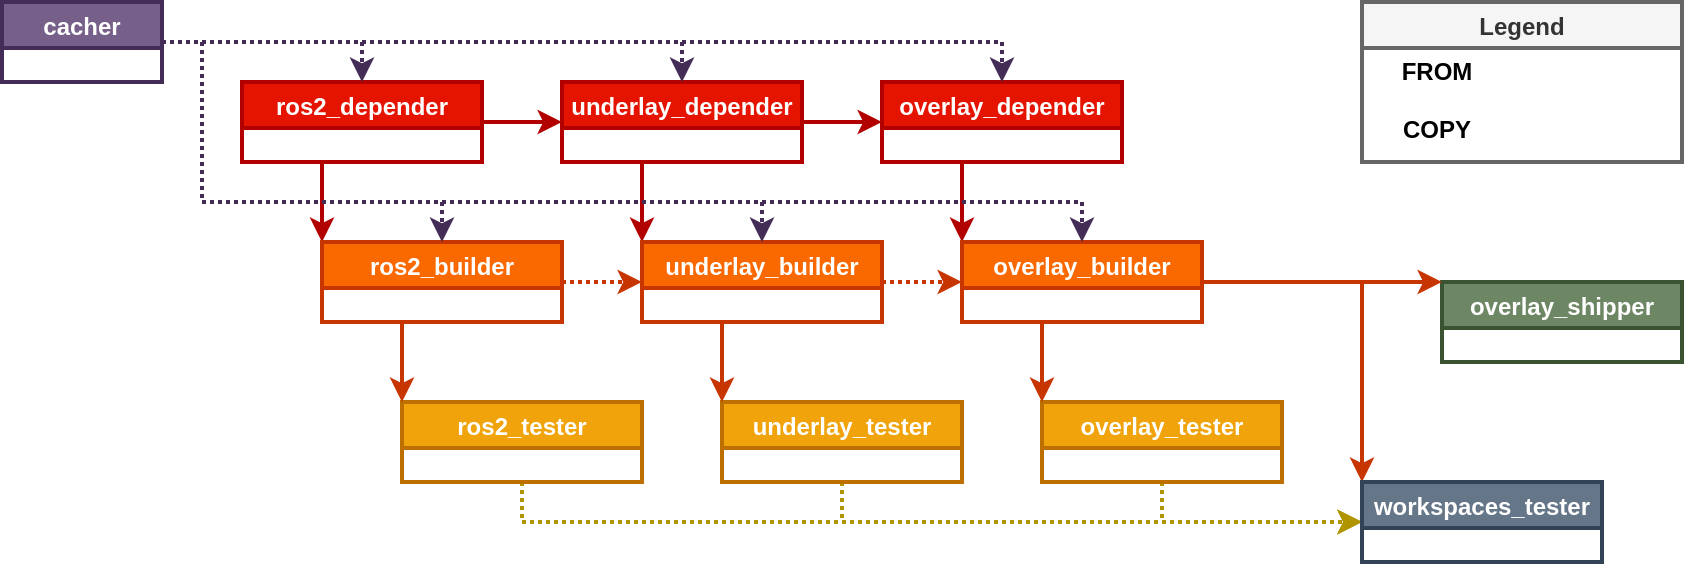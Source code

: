 <mxfile version="13.1.3">
    <diagram id="RjcjVuEInLvihBYfl9KC" name="Page-1">
        <mxGraphModel dx="1676" dy="1016" grid="0" gridSize="10" guides="1" tooltips="1" connect="1" arrows="1" fold="1" page="1" pageScale="1" pageWidth="1600" pageHeight="900" background="none" math="0" shadow="0">
            <root>
                <mxCell id="0"/>
                <mxCell id="1" parent="0"/>
                <mxCell id="14" value="cacher" style="swimlane;strokeColor=#432D57;fillColor=#76608a;fontColor=#ffffff;strokeWidth=2;" parent="1" vertex="1">
                    <mxGeometry x="40" y="40" width="80" height="40" as="geometry">
                        <mxRectangle x="420" y="20" width="70" height="23" as="alternateBounds"/>
                    </mxGeometry>
                </mxCell>
                <mxCell id="19" style="edgeStyle=orthogonalEdgeStyle;rounded=0;orthogonalLoop=1;jettySize=auto;html=1;exitX=1;exitY=0.5;exitDx=0;exitDy=0;fillColor=#e51400;strokeColor=#B20000;entryX=0;entryY=0.5;entryDx=0;entryDy=0;strokeWidth=2;" edge="1" parent="1" source="15" target="16">
                    <mxGeometry relative="1" as="geometry">
                        <mxPoint x="360" y="120" as="targetPoint"/>
                        <Array as="points">
                            <mxPoint x="320" y="100"/>
                            <mxPoint x="320" y="100"/>
                        </Array>
                    </mxGeometry>
                </mxCell>
                <mxCell id="31" style="edgeStyle=orthogonalEdgeStyle;rounded=0;orthogonalLoop=1;jettySize=auto;html=1;exitX=0.25;exitY=1;exitDx=0;exitDy=0;entryX=0;entryY=0;entryDx=0;entryDy=0;fillColor=#e51400;strokeColor=#B20000;strokeWidth=2;" edge="1" parent="1" source="15" target="27">
                    <mxGeometry relative="1" as="geometry">
                        <mxPoint x="330" y="260" as="targetPoint"/>
                        <Array as="points">
                            <mxPoint x="200" y="120"/>
                        </Array>
                    </mxGeometry>
                </mxCell>
                <mxCell id="15" value="ros2_depender" style="swimlane;strokeColor=#B20000;fillColor=#e51400;fontColor=#ffffff;strokeWidth=2;" vertex="1" parent="1">
                    <mxGeometry x="160" y="80" width="120" height="40" as="geometry">
                        <mxRectangle x="240" y="160" width="70" height="23" as="alternateBounds"/>
                    </mxGeometry>
                </mxCell>
                <mxCell id="22" style="edgeStyle=orthogonalEdgeStyle;rounded=0;orthogonalLoop=1;jettySize=auto;html=1;exitX=1;exitY=0.5;exitDx=0;exitDy=0;fillColor=#e51400;strokeColor=#B20000;strokeWidth=2;entryX=0;entryY=0.5;entryDx=0;entryDy=0;" edge="1" parent="1" source="16" target="17">
                    <mxGeometry relative="1" as="geometry">
                        <mxPoint x="470" y="10" as="targetPoint"/>
                        <Array as="points"/>
                    </mxGeometry>
                </mxCell>
                <mxCell id="32" style="edgeStyle=orthogonalEdgeStyle;rounded=0;orthogonalLoop=1;jettySize=auto;html=1;entryX=0;entryY=0;entryDx=0;entryDy=0;fillColor=#e51400;strokeColor=#B20000;exitX=0.25;exitY=1;exitDx=0;exitDy=0;strokeWidth=2;" edge="1" parent="1" source="16" target="29">
                    <mxGeometry relative="1" as="geometry">
                        <mxPoint x="480" y="120" as="sourcePoint"/>
                        <Array as="points">
                            <mxPoint x="360" y="120"/>
                        </Array>
                    </mxGeometry>
                </mxCell>
                <mxCell id="16" value="underlay_depender" style="swimlane;strokeColor=#B20000;fillColor=#e51400;fontColor=#ffffff;strokeWidth=2;" vertex="1" parent="1">
                    <mxGeometry x="320" y="80" width="120" height="40" as="geometry">
                        <mxRectangle x="420" y="20" width="70" height="23" as="alternateBounds"/>
                    </mxGeometry>
                </mxCell>
                <mxCell id="33" style="edgeStyle=orthogonalEdgeStyle;rounded=0;orthogonalLoop=1;jettySize=auto;html=1;exitX=0.25;exitY=1;exitDx=0;exitDy=0;entryX=0;entryY=0;entryDx=0;entryDy=0;fillColor=#e51400;strokeColor=#B20000;strokeWidth=2;" edge="1" parent="1" source="17" target="30">
                    <mxGeometry relative="1" as="geometry">
                        <mxPoint x="810" y="170" as="targetPoint"/>
                        <Array as="points">
                            <mxPoint x="520" y="120"/>
                        </Array>
                    </mxGeometry>
                </mxCell>
                <mxCell id="17" value="overlay_depender" style="swimlane;strokeColor=#B20000;fillColor=#e51400;fontColor=#ffffff;strokeWidth=2;" vertex="1" parent="1">
                    <mxGeometry x="480" y="80" width="120" height="40" as="geometry">
                        <mxRectangle x="420" y="20" width="70" height="23" as="alternateBounds"/>
                    </mxGeometry>
                </mxCell>
                <mxCell id="76" style="edgeStyle=orthogonalEdgeStyle;rounded=0;orthogonalLoop=1;jettySize=auto;html=1;exitX=1;exitY=0.5;exitDx=0;exitDy=0;entryX=0;entryY=0.5;entryDx=0;entryDy=0;dashed=1;fillColor=#fa6800;strokeColor=#C73500;strokeWidth=2;dashPattern=1 1;" edge="1" parent="1" source="27" target="29">
                    <mxGeometry relative="1" as="geometry"/>
                </mxCell>
                <mxCell id="27" value="ros2_builder" style="swimlane;strokeColor=#C73500;fillColor=#fa6800;fontColor=#ffffff;strokeWidth=2;" vertex="1" parent="1">
                    <mxGeometry x="200" y="160" width="120" height="40" as="geometry">
                        <mxRectangle x="420" y="20" width="70" height="23" as="alternateBounds"/>
                    </mxGeometry>
                </mxCell>
                <mxCell id="77" style="edgeStyle=orthogonalEdgeStyle;rounded=0;orthogonalLoop=1;jettySize=auto;html=1;exitX=1;exitY=0.5;exitDx=0;exitDy=0;entryX=0;entryY=0.5;entryDx=0;entryDy=0;dashed=1;fillColor=#fa6800;strokeColor=#C73500;strokeWidth=2;dashPattern=1 1;" edge="1" parent="1" source="29" target="30">
                    <mxGeometry relative="1" as="geometry"/>
                </mxCell>
                <mxCell id="29" value="underlay_builder" style="swimlane;strokeColor=#C73500;fillColor=#fa6800;fontColor=#ffffff;strokeWidth=2;" vertex="1" parent="1">
                    <mxGeometry x="360" y="160" width="120" height="40" as="geometry">
                        <mxRectangle x="420" y="20" width="70" height="23" as="alternateBounds"/>
                    </mxGeometry>
                </mxCell>
                <mxCell id="81" style="edgeStyle=orthogonalEdgeStyle;rounded=0;orthogonalLoop=1;jettySize=auto;html=1;exitX=1;exitY=0.5;exitDx=0;exitDy=0;entryX=0;entryY=0;entryDx=0;entryDy=0;strokeColor=#C73500;fillColor=#fa6800;strokeWidth=2;" edge="1" parent="1" source="30" target="49">
                    <mxGeometry relative="1" as="geometry"/>
                </mxCell>
                <mxCell id="30" value="overlay_builder" style="swimlane;strokeColor=#C73500;fillColor=#fa6800;fontColor=#ffffff;strokeWidth=2;" vertex="1" parent="1">
                    <mxGeometry x="520" y="160" width="120" height="40" as="geometry">
                        <mxRectangle x="420" y="20" width="70" height="23" as="alternateBounds"/>
                    </mxGeometry>
                </mxCell>
                <mxCell id="57" style="edgeStyle=orthogonalEdgeStyle;rounded=0;orthogonalLoop=1;jettySize=auto;html=1;exitX=0.5;exitY=1;exitDx=0;exitDy=0;entryX=0;entryY=0.5;entryDx=0;entryDy=0;dashed=1;fillColor=#e3c800;strokeColor=#B09500;strokeWidth=2;dashPattern=1 1;" edge="1" parent="1" source="40" target="49">
                    <mxGeometry relative="1" as="geometry">
                        <Array as="points">
                            <mxPoint x="300" y="300"/>
                        </Array>
                    </mxGeometry>
                </mxCell>
                <mxCell id="40" value="ros2_tester" style="swimlane;strokeColor=#BD7000;fillColor=#f0a30a;fontColor=#ffffff;strokeWidth=2;" vertex="1" parent="1">
                    <mxGeometry x="240" y="240" width="120" height="40" as="geometry">
                        <mxRectangle x="420" y="20" width="70" height="23" as="alternateBounds"/>
                    </mxGeometry>
                </mxCell>
                <mxCell id="56" style="edgeStyle=orthogonalEdgeStyle;rounded=0;orthogonalLoop=1;jettySize=auto;html=1;exitX=0.5;exitY=1;exitDx=0;exitDy=0;entryX=0;entryY=0.5;entryDx=0;entryDy=0;dashed=1;fillColor=#e3c800;strokeColor=#B09500;strokeWidth=2;dashPattern=1 1;" edge="1" parent="1" source="42" target="49">
                    <mxGeometry relative="1" as="geometry">
                        <Array as="points">
                            <mxPoint x="460" y="300"/>
                        </Array>
                    </mxGeometry>
                </mxCell>
                <mxCell id="42" value="underlay_tester" style="swimlane;strokeColor=#BD7000;fillColor=#f0a30a;fontColor=#ffffff;strokeWidth=2;" vertex="1" parent="1">
                    <mxGeometry x="400" y="240" width="120" height="40" as="geometry">
                        <mxRectangle x="420" y="20" width="70" height="23" as="alternateBounds"/>
                    </mxGeometry>
                </mxCell>
                <mxCell id="54" style="edgeStyle=orthogonalEdgeStyle;rounded=0;orthogonalLoop=1;jettySize=auto;html=1;exitX=0.5;exitY=1;exitDx=0;exitDy=0;entryX=0;entryY=0.5;entryDx=0;entryDy=0;dashed=1;fillColor=#e3c800;strokeColor=#B09500;strokeWidth=2;dashPattern=1 1;" edge="1" parent="1" source="43" target="49">
                    <mxGeometry relative="1" as="geometry"/>
                </mxCell>
                <mxCell id="43" value="overlay_tester" style="swimlane;strokeColor=#BD7000;fillColor=#f0a30a;fontColor=#ffffff;strokeWidth=2;" vertex="1" parent="1">
                    <mxGeometry x="560" y="240" width="120" height="40" as="geometry">
                        <mxRectangle x="420" y="20" width="70" height="23" as="alternateBounds"/>
                    </mxGeometry>
                </mxCell>
                <mxCell id="44" style="edgeStyle=orthogonalEdgeStyle;rounded=0;orthogonalLoop=1;jettySize=auto;html=1;entryX=0;entryY=0;entryDx=0;entryDy=0;exitX=0.25;exitY=1;exitDx=0;exitDy=0;fillColor=#fa6800;strokeColor=#C73500;strokeWidth=2;" edge="1" target="40" parent="1" source="27">
                    <mxGeometry relative="1" as="geometry">
                        <mxPoint x="300" y="270" as="sourcePoint"/>
                        <Array as="points">
                            <mxPoint x="240" y="200"/>
                        </Array>
                    </mxGeometry>
                </mxCell>
                <mxCell id="46" style="edgeStyle=orthogonalEdgeStyle;rounded=0;orthogonalLoop=1;jettySize=auto;html=1;entryX=0;entryY=0;entryDx=0;entryDy=0;exitX=0.25;exitY=1;exitDx=0;exitDy=0;fillColor=#fa6800;strokeColor=#C73500;strokeWidth=2;" edge="1" target="43" parent="1" source="30">
                    <mxGeometry relative="1" as="geometry">
                        <mxPoint x="780" y="170" as="sourcePoint"/>
                        <Array as="points">
                            <mxPoint x="560" y="200"/>
                        </Array>
                    </mxGeometry>
                </mxCell>
                <mxCell id="47" value="overlay_shipper" style="swimlane;strokeColor=#3A5431;fillColor=#6d8764;fontColor=#ffffff;strokeWidth=2;" vertex="1" parent="1">
                    <mxGeometry x="760" y="180" width="120" height="40" as="geometry">
                        <mxRectangle x="420" y="20" width="70" height="23" as="alternateBounds"/>
                    </mxGeometry>
                </mxCell>
                <mxCell id="49" value="workspaces_tester" style="swimlane;strokeColor=#314354;fillColor=#647687;fontColor=#ffffff;strokeWidth=2;" vertex="1" parent="1">
                    <mxGeometry x="720" y="280" width="120" height="40" as="geometry">
                        <mxRectangle x="420" y="20" width="70" height="23" as="alternateBounds"/>
                    </mxGeometry>
                </mxCell>
                <mxCell id="59" style="edgeStyle=orthogonalEdgeStyle;rounded=0;orthogonalLoop=1;jettySize=auto;html=1;exitX=1;exitY=0.5;exitDx=0;exitDy=0;entryX=0.5;entryY=0;entryDx=0;entryDy=0;dashed=1;fillColor=#76608a;strokeColor=#432D57;strokeWidth=2;dashPattern=1 1;" edge="1" parent="1" source="14" target="27">
                    <mxGeometry relative="1" as="geometry">
                        <mxPoint x="90" y="10" as="sourcePoint"/>
                        <mxPoint x="730" y="50" as="targetPoint"/>
                        <Array as="points">
                            <mxPoint x="140" y="60"/>
                            <mxPoint x="140" y="140"/>
                            <mxPoint x="260" y="140"/>
                        </Array>
                    </mxGeometry>
                </mxCell>
                <mxCell id="60" style="edgeStyle=orthogonalEdgeStyle;rounded=0;orthogonalLoop=1;jettySize=auto;html=1;exitX=1;exitY=0.5;exitDx=0;exitDy=0;entryX=0.5;entryY=0;entryDx=0;entryDy=0;dashed=1;fillColor=#76608a;strokeColor=#432D57;strokeWidth=2;dashPattern=1 1;" edge="1" parent="1" source="14" target="29">
                    <mxGeometry relative="1" as="geometry">
                        <mxPoint x="90" y="10" as="sourcePoint"/>
                        <mxPoint x="330" y="210" as="targetPoint"/>
                        <Array as="points">
                            <mxPoint x="140" y="60"/>
                            <mxPoint x="140" y="140"/>
                            <mxPoint x="420" y="140"/>
                        </Array>
                    </mxGeometry>
                </mxCell>
                <mxCell id="61" style="edgeStyle=orthogonalEdgeStyle;rounded=0;orthogonalLoop=1;jettySize=auto;html=1;exitX=1;exitY=0.5;exitDx=0;exitDy=0;entryX=0.5;entryY=0;entryDx=0;entryDy=0;dashed=1;fillColor=#76608a;strokeColor=#432D57;strokeWidth=2;dashPattern=1 1;" edge="1" parent="1" source="14" target="30">
                    <mxGeometry relative="1" as="geometry">
                        <mxPoint x="90" y="10" as="sourcePoint"/>
                        <mxPoint x="570" y="210" as="targetPoint"/>
                        <Array as="points">
                            <mxPoint x="140" y="60"/>
                            <mxPoint x="140" y="140"/>
                            <mxPoint x="580" y="140"/>
                        </Array>
                    </mxGeometry>
                </mxCell>
                <mxCell id="63" style="edgeStyle=orthogonalEdgeStyle;rounded=0;orthogonalLoop=1;jettySize=auto;html=1;exitX=0.25;exitY=1;exitDx=0;exitDy=0;entryX=0;entryY=0;entryDx=0;entryDy=0;fillColor=#fa6800;strokeColor=#C73500;strokeWidth=2;" edge="1" parent="1" source="29" target="42">
                    <mxGeometry relative="1" as="geometry">
                        <mxPoint x="610" y="210" as="sourcePoint"/>
                        <mxPoint x="690" y="210" as="targetPoint"/>
                        <Array as="points">
                            <mxPoint x="400" y="200"/>
                        </Array>
                    </mxGeometry>
                </mxCell>
                <mxCell id="64" style="edgeStyle=orthogonalEdgeStyle;rounded=0;orthogonalLoop=1;jettySize=auto;html=1;exitX=1;exitY=0.5;exitDx=0;exitDy=0;dashed=1;entryX=0.5;entryY=0;entryDx=0;entryDy=0;fillColor=#76608a;strokeColor=#432D57;strokeWidth=2;dashPattern=1 1;" edge="1" parent="1" source="14" target="15">
                    <mxGeometry relative="1" as="geometry">
                        <mxPoint x="130" y="170" as="sourcePoint"/>
                        <mxPoint x="240" y="80" as="targetPoint"/>
                        <Array as="points">
                            <mxPoint x="220" y="60"/>
                        </Array>
                    </mxGeometry>
                </mxCell>
                <mxCell id="66" style="edgeStyle=orthogonalEdgeStyle;rounded=0;orthogonalLoop=1;jettySize=auto;html=1;exitX=1;exitY=0.5;exitDx=0;exitDy=0;dashed=1;entryX=0.5;entryY=0;entryDx=0;entryDy=0;fillColor=#76608a;strokeColor=#432D57;strokeWidth=2;dashPattern=1 1;" edge="1" parent="1" source="14" target="16">
                    <mxGeometry relative="1" as="geometry">
                        <mxPoint x="130" y="170" as="sourcePoint"/>
                        <mxPoint x="520" y="20" as="targetPoint"/>
                        <Array as="points">
                            <mxPoint x="380" y="60"/>
                        </Array>
                    </mxGeometry>
                </mxCell>
                <mxCell id="67" style="edgeStyle=orthogonalEdgeStyle;rounded=0;orthogonalLoop=1;jettySize=auto;html=1;exitX=1;exitY=0.5;exitDx=0;exitDy=0;dashed=1;entryX=0.5;entryY=0;entryDx=0;entryDy=0;fillColor=#76608a;strokeColor=#432D57;strokeWidth=2;dashPattern=1 1;" edge="1" parent="1" source="14" target="17">
                    <mxGeometry relative="1" as="geometry">
                        <mxPoint x="130" y="170" as="sourcePoint"/>
                        <mxPoint x="760" y="30" as="targetPoint"/>
                        <Array as="points">
                            <mxPoint x="540" y="60"/>
                        </Array>
                    </mxGeometry>
                </mxCell>
                <mxCell id="82" style="edgeStyle=orthogonalEdgeStyle;rounded=0;orthogonalLoop=1;jettySize=auto;html=1;exitX=1;exitY=0.5;exitDx=0;exitDy=0;entryX=0;entryY=0;entryDx=0;entryDy=0;strokeColor=#C73500;fillColor=#fa6800;strokeWidth=2;" edge="1" parent="1" source="30" target="47">
                    <mxGeometry relative="1" as="geometry">
                        <mxPoint x="650" y="190" as="sourcePoint"/>
                        <mxPoint x="730" y="290" as="targetPoint"/>
                        <Array as="points">
                            <mxPoint x="740" y="180"/>
                            <mxPoint x="740" y="180"/>
                        </Array>
                    </mxGeometry>
                </mxCell>
                <mxCell id="85" value="Legend" style="swimlane;strokeColor=#666666;fillColor=#f5f5f5;fontColor=#333333;strokeWidth=2;" vertex="1" parent="1">
                    <mxGeometry x="720" y="40" width="160" height="80" as="geometry">
                        <mxRectangle x="420" y="20" width="70" height="23" as="alternateBounds"/>
                    </mxGeometry>
                </mxCell>
                <mxCell id="86" value="&lt;b&gt;FROM&lt;br&gt;&lt;br&gt;COPY&lt;/b&gt;" style="text;html=1;align=center;verticalAlign=middle;resizable=0;points=[];autosize=1;" vertex="1" parent="85">
                    <mxGeometry x="12" y="24" width="50" height="50" as="geometry"/>
                </mxCell>
                <mxCell id="89" style="edgeStyle=orthogonalEdgeStyle;rounded=0;orthogonalLoop=1;jettySize=auto;html=1;entryX=0;entryY=0;entryDx=0;entryDy=0;strokeColor=#FFFFFF;fillColor=#fa6800;strokeWidth=4;dashed=1;dashPattern=1 1;" edge="1" parent="1">
                    <mxGeometry relative="1" as="geometry">
                        <mxPoint x="787" y="104" as="sourcePoint"/>
                        <mxPoint x="867" y="103.5" as="targetPoint"/>
                        <Array as="points">
                            <mxPoint x="847" y="103.5"/>
                            <mxPoint x="847" y="103.5"/>
                        </Array>
                    </mxGeometry>
                </mxCell>
                <mxCell id="90" style="edgeStyle=orthogonalEdgeStyle;rounded=0;orthogonalLoop=1;jettySize=auto;html=1;entryX=0;entryY=0;entryDx=0;entryDy=0;strokeColor=#FFFFFF;fillColor=#fa6800;strokeWidth=4;" edge="1" parent="1">
                    <mxGeometry relative="1" as="geometry">
                        <mxPoint x="787" y="77" as="sourcePoint"/>
                        <mxPoint x="867" y="76.5" as="targetPoint"/>
                        <Array as="points">
                            <mxPoint x="847" y="76.5"/>
                            <mxPoint x="847" y="76.5"/>
                        </Array>
                    </mxGeometry>
                </mxCell>
            </root>
        </mxGraphModel>
    </diagram>
</mxfile>